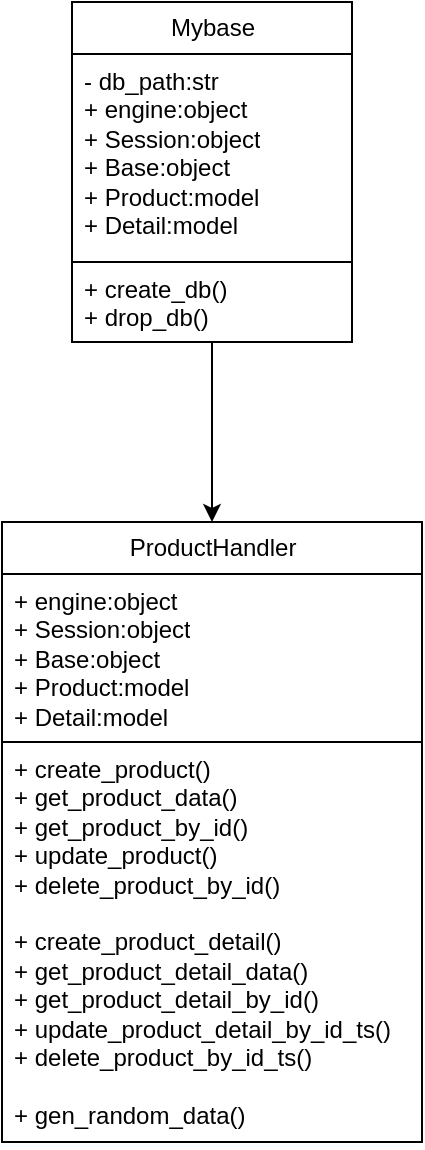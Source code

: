<mxfile>
    <diagram id="2Aw8WYbAmVDfu-u_KksB" name="Page-1">
        <mxGraphModel dx="746" dy="582" grid="1" gridSize="10" guides="1" tooltips="1" connect="1" arrows="1" fold="1" page="1" pageScale="1" pageWidth="850" pageHeight="1100" math="0" shadow="0">
            <root>
                <mxCell id="0"/>
                <mxCell id="1" parent="0"/>
                <mxCell id="18" value="" style="edgeStyle=none;html=1;" edge="1" parent="1" source="5" target="15">
                    <mxGeometry relative="1" as="geometry"/>
                </mxCell>
                <mxCell id="5" value="Mybase" style="swimlane;fontStyle=0;childLayout=stackLayout;horizontal=1;startSize=26;fillColor=none;horizontalStack=0;resizeParent=1;resizeParentMax=0;resizeLast=0;collapsible=1;marginBottom=0;html=1;" vertex="1" parent="1">
                    <mxGeometry x="270" y="50" width="140" height="170" as="geometry">
                        <mxRectangle x="390" y="250" width="80" height="30" as="alternateBounds"/>
                    </mxGeometry>
                </mxCell>
                <mxCell id="6" value="- db_path:str&lt;br&gt;+ engine:object&lt;br&gt;+ Session:object&lt;br&gt;+ Base:object&lt;br&gt;+ Product:model&lt;br&gt;+ Detail:model" style="text;strokeColor=none;fillColor=none;align=left;verticalAlign=top;spacingLeft=4;spacingRight=4;overflow=hidden;rotatable=0;points=[[0,0.5],[1,0.5]];portConstraint=eastwest;whiteSpace=wrap;html=1;" vertex="1" parent="5">
                    <mxGeometry y="26" width="140" height="104" as="geometry"/>
                </mxCell>
                <mxCell id="7" value="+ create_db()&lt;br&gt;+ drop_db()" style="text;strokeColor=default;fillColor=none;align=left;verticalAlign=top;spacingLeft=4;spacingRight=4;overflow=hidden;rotatable=0;points=[[0,0.5],[1,0.5]];portConstraint=eastwest;whiteSpace=wrap;html=1;" vertex="1" parent="5">
                    <mxGeometry y="130" width="140" height="40" as="geometry"/>
                </mxCell>
                <mxCell id="15" value="ProductHandler" style="swimlane;fontStyle=0;childLayout=stackLayout;horizontal=1;startSize=26;fillColor=none;horizontalStack=0;resizeParent=1;resizeParentMax=0;resizeLast=0;collapsible=1;marginBottom=0;html=1;" vertex="1" parent="1">
                    <mxGeometry x="235" y="310" width="210" height="310" as="geometry">
                        <mxRectangle x="390" y="250" width="80" height="30" as="alternateBounds"/>
                    </mxGeometry>
                </mxCell>
                <mxCell id="16" value="+ engine:object&lt;br&gt;+ Session:object&lt;br&gt;+ Base:object&lt;br&gt;+ Product:model&lt;br&gt;+ Detail:model" style="text;strokeColor=none;fillColor=none;align=left;verticalAlign=top;spacingLeft=4;spacingRight=4;overflow=hidden;rotatable=0;points=[[0,0.5],[1,0.5]];portConstraint=eastwest;whiteSpace=wrap;html=1;" vertex="1" parent="15">
                    <mxGeometry y="26" width="210" height="84" as="geometry"/>
                </mxCell>
                <mxCell id="17" value="+ create_product()&lt;br&gt;+ get_product_data()&lt;br&gt;+ get_product_by_id()&lt;br&gt;+ update_product()&lt;br&gt;+ delete_product_by_id()&lt;br&gt;&lt;br&gt;+ create_product_detail()&lt;br&gt;+ get_product_detail_data()&lt;br&gt;+ get_product_detail_by_id()&lt;br&gt;+ update_product_detail_by_id_ts()&lt;br&gt;+ delete_product_by_id_ts()&lt;br&gt;&lt;br&gt;+ gen_random_data()" style="text;strokeColor=default;fillColor=none;align=left;verticalAlign=top;spacingLeft=4;spacingRight=4;overflow=hidden;rotatable=0;points=[[0,0.5],[1,0.5]];portConstraint=eastwest;whiteSpace=wrap;html=1;" vertex="1" parent="15">
                    <mxGeometry y="110" width="210" height="200" as="geometry"/>
                </mxCell>
            </root>
        </mxGraphModel>
    </diagram>
</mxfile>